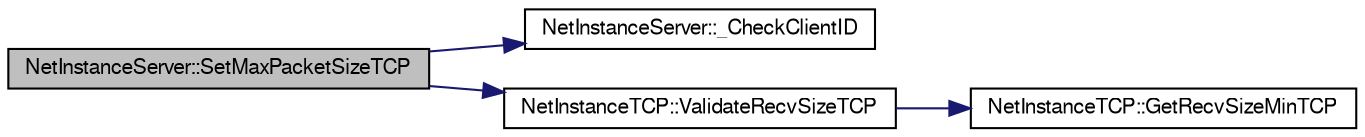 digraph G
{
  edge [fontname="FreeSans",fontsize="10",labelfontname="FreeSans",labelfontsize="10"];
  node [fontname="FreeSans",fontsize="10",shape=record];
  rankdir=LR;
  Node1 [label="NetInstanceServer::SetMaxPacketSizeTCP",height=0.2,width=0.4,color="black", fillcolor="grey75", style="filled" fontcolor="black"];
  Node1 -> Node2 [color="midnightblue",fontsize="10",style="solid"];
  Node2 [label="NetInstanceServer::_CheckClientID",height=0.2,width=0.4,color="black", fillcolor="white", style="filled",URL="$class_net_instance_server.html#a7fc65f025b90e4550b2477a9483246ee"];
  Node1 -> Node3 [color="midnightblue",fontsize="10",style="solid"];
  Node3 [label="NetInstanceTCP::ValidateRecvSizeTCP",height=0.2,width=0.4,color="black", fillcolor="white", style="filled",URL="$class_net_instance_t_c_p.html#aed7c2c6c9c50f72e56c6c40f542e6a65"];
  Node3 -> Node4 [color="midnightblue",fontsize="10",style="solid"];
  Node4 [label="NetInstanceTCP::GetRecvSizeMinTCP",height=0.2,width=0.4,color="black", fillcolor="white", style="filled",URL="$class_net_instance_t_c_p.html#a75e1024a7352c83b7691bd3268e24136"];
}
